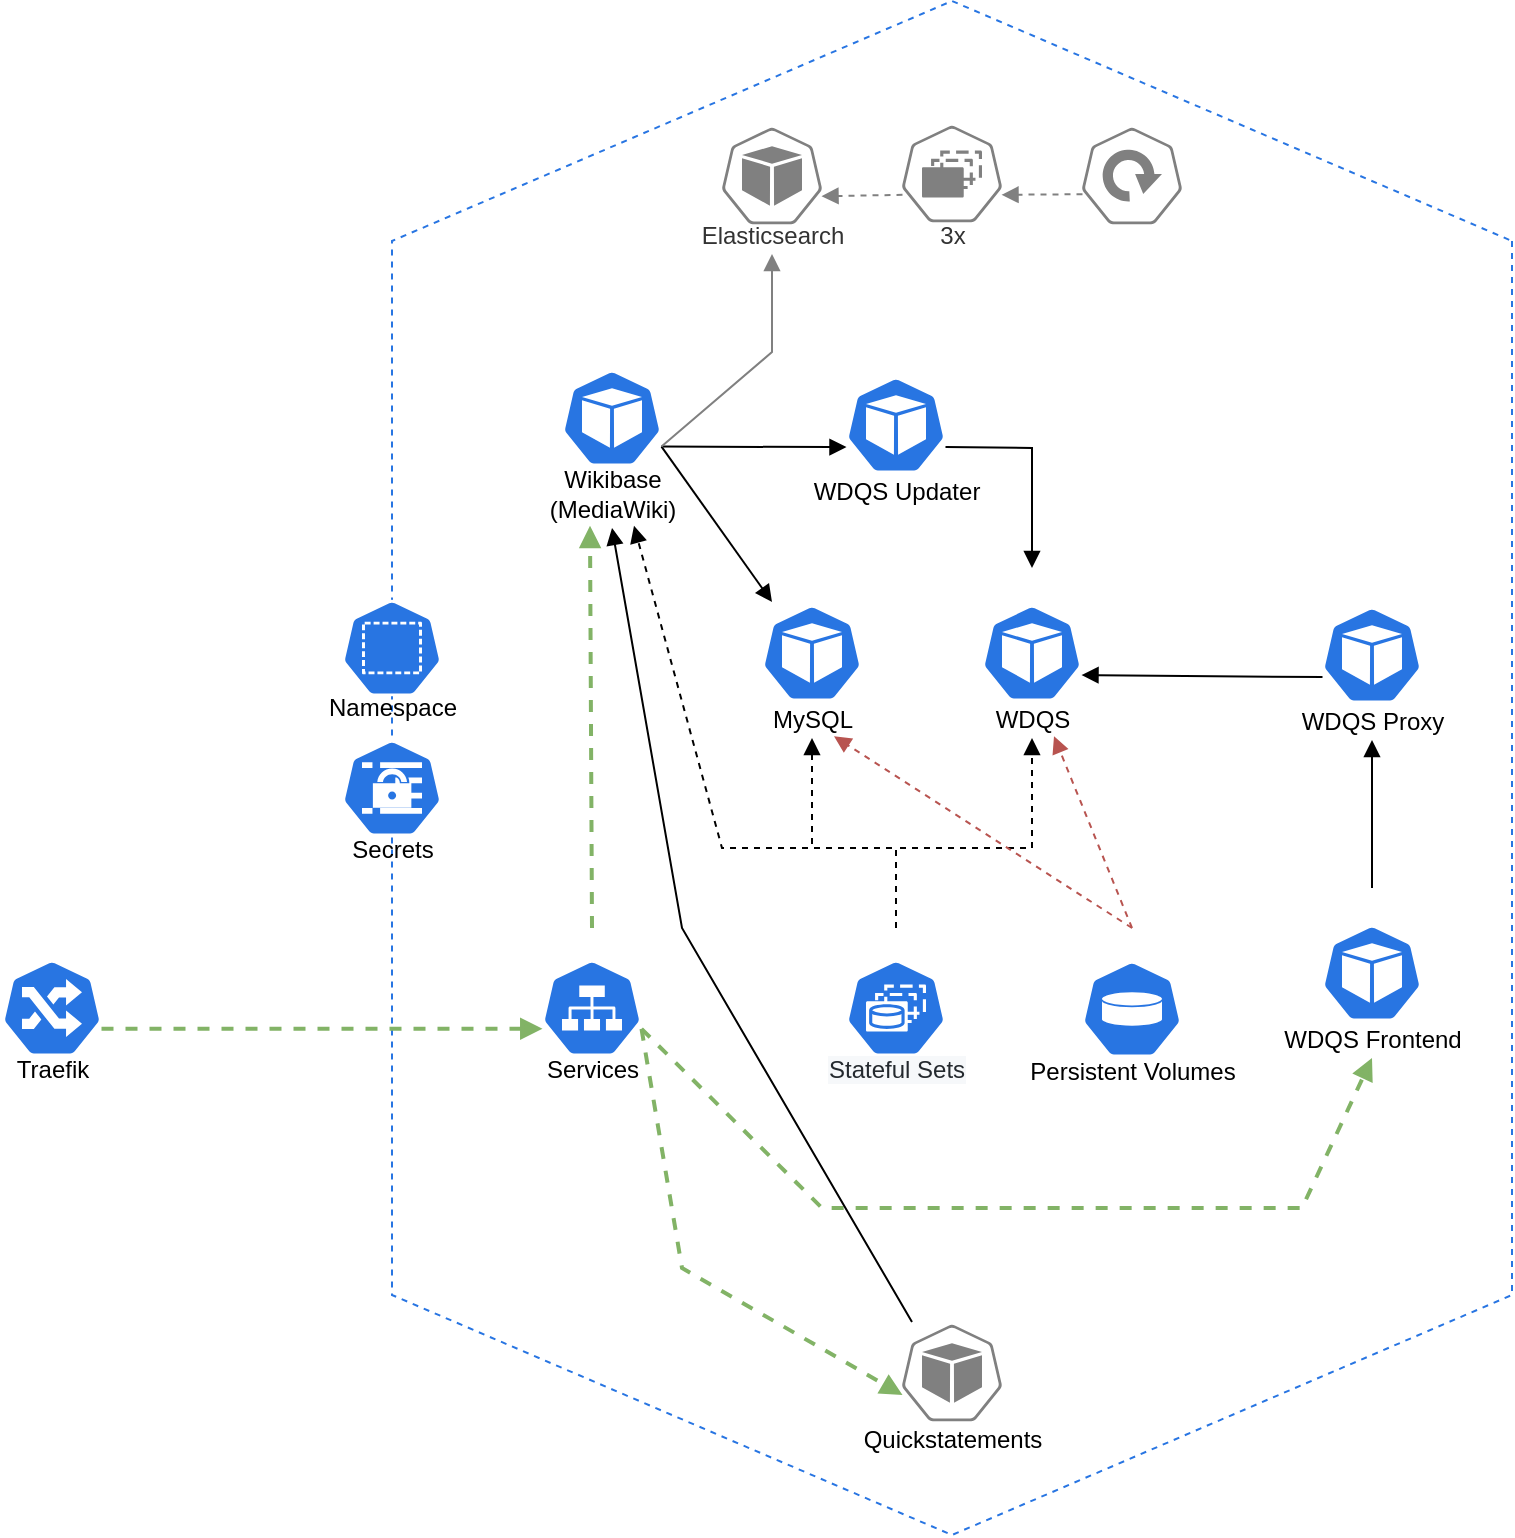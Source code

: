 <mxfile version="14.1.8" type="device" pages="2"><diagram name="Architecture" id="d66fe2ae-3e9f-cf2f-6d29-e24063ad5d60"><mxGraphModel dx="2206" dy="831" grid="1" gridSize="10" guides="1" tooltips="1" connect="1" arrows="1" fold="1" page="1" pageScale="1" pageWidth="1100" pageHeight="850" background="#ffffff" math="0" shadow="0"><root><mxCell id="0"/><mxCell id="1" parent="0"/><mxCell id="_IL8Zq_-WUz4x8abNuXp-5" value="" style="shape=hexagon;perimeter=hexagonPerimeter2;whiteSpace=wrap;html=1;fixedSize=1;strokeWidth=1;size=120;rotation=90;strokeColor=#2875E2;dashed=1;" parent="1" vertex="1"><mxGeometry x="-798.5" y="160" width="767" height="560" as="geometry"/></mxCell><mxCell id="_IL8Zq_-WUz4x8abNuXp-14" style="edgeStyle=none;rounded=0;orthogonalLoop=1;jettySize=auto;html=1;exitX=0.995;exitY=0.63;exitDx=0;exitDy=0;exitPerimeter=0;entryX=0.1;entryY=0.2;entryDx=0;entryDy=0;entryPerimeter=0;endArrow=block;endFill=1;" parent="1" source="_IL8Zq_-WUz4x8abNuXp-8" target="_IL8Zq_-WUz4x8abNuXp-13" edge="1"><mxGeometry relative="1" as="geometry"/></mxCell><mxCell id="_IL8Zq_-WUz4x8abNuXp-27" style="edgeStyle=none;rounded=0;orthogonalLoop=1;jettySize=auto;html=1;exitX=0.995;exitY=0.63;exitDx=0;exitDy=0;exitPerimeter=0;entryX=0.005;entryY=0.63;entryDx=0;entryDy=0;entryPerimeter=0;endArrow=block;endFill=1;" parent="1" source="_IL8Zq_-WUz4x8abNuXp-8" target="_IL8Zq_-WUz4x8abNuXp-26" edge="1"><mxGeometry relative="1" as="geometry"/></mxCell><mxCell id="_IL8Zq_-WUz4x8abNuXp-45" style="edgeStyle=none;rounded=0;orthogonalLoop=1;jettySize=auto;html=1;entryX=0.5;entryY=1;entryDx=0;entryDy=0;entryPerimeter=0;endArrow=block;endFill=1;strokeWidth=1;exitX=0.995;exitY=0.63;exitDx=0;exitDy=0;exitPerimeter=0;fillColor=#f5f5f5;strokeColor=#808080;" parent="1" source="_IL8Zq_-WUz4x8abNuXp-8" target="_IL8Zq_-WUz4x8abNuXp-44" edge="1"><mxGeometry relative="1" as="geometry"><Array as="points"><mxPoint x="-505" y="232"/></Array></mxGeometry></mxCell><mxCell id="_IL8Zq_-WUz4x8abNuXp-8" value="Wikibase&lt;br&gt;(MediaWiki)" style="html=1;dashed=0;whitespace=wrap;fillColor=#2875E2;strokeColor=#ffffff;points=[[0.005,0.63,0],[0.1,0.2,0],[0.9,0.2,0],[0.5,0,0],[0.995,0.63,0],[0.72,0.99,0],[0.5,1,0],[0.28,0.99,0]];shape=mxgraph.kubernetes.icon;prIcon=pod;verticalAlign=bottom;" parent="1" vertex="1"><mxGeometry x="-610" y="210" width="50" height="110" as="geometry"/></mxCell><mxCell id="_IL8Zq_-WUz4x8abNuXp-36" style="edgeStyle=none;rounded=0;orthogonalLoop=1;jettySize=auto;html=1;exitX=0.995;exitY=0.63;exitDx=0;exitDy=0;exitPerimeter=0;entryX=0.005;entryY=0.63;entryDx=0;entryDy=0;entryPerimeter=0;dashed=1;endArrow=block;endFill=1;fillColor=#d5e8d4;strokeColor=#82b366;strokeWidth=2;" parent="1" source="_IL8Zq_-WUz4x8abNuXp-1" target="_IL8Zq_-WUz4x8abNuXp-33" edge="1"><mxGeometry relative="1" as="geometry"/></mxCell><mxCell id="_IL8Zq_-WUz4x8abNuXp-1" value="Traefik" style="html=1;dashed=0;whitespace=wrap;fillColor=#2875E2;strokeColor=#ffffff;points=[[0.005,0.63,0],[0.1,0.2,0],[0.9,0.2,0],[0.5,0,0],[0.995,0.63,0],[0.72,0.99,0],[0.5,1,0],[0.28,0.99,0]];shape=mxgraph.kubernetes.icon;prIcon=ing;verticalAlign=bottom;spacingTop=0;" parent="1" vertex="1"><mxGeometry x="-890" y="520" width="50" height="80" as="geometry"/></mxCell><mxCell id="_IL8Zq_-WUz4x8abNuXp-13" value="MySQL" style="html=1;dashed=0;whitespace=wrap;fillColor=#2875E2;strokeColor=#ffffff;points=[[0.005,0.63,0],[0.1,0.2,0],[0.9,0.2,0],[0.5,0,0],[0.995,0.63,0],[0.72,0.99,0],[0.5,1,0],[0.28,0.99,0]];shape=mxgraph.kubernetes.icon;prIcon=pod;verticalAlign=bottom;" parent="1" vertex="1"><mxGeometry x="-510" y="340" width="50" height="85" as="geometry"/></mxCell><mxCell id="_IL8Zq_-WUz4x8abNuXp-16" value="WDQS" style="html=1;dashed=0;whitespace=wrap;fillColor=#2875E2;strokeColor=#ffffff;points=[[0.005,0.63,0],[0.1,0.2,0],[0.9,0.2,0],[0.5,0,0],[0.995,0.63,0],[0.72,0.99,0],[0.5,1,0],[0.28,0.99,0]];shape=mxgraph.kubernetes.icon;prIcon=pod;verticalAlign=bottom;" parent="1" vertex="1"><mxGeometry x="-400" y="340" width="50" height="85" as="geometry"/></mxCell><mxCell id="_IL8Zq_-WUz4x8abNuXp-28" style="edgeStyle=none;rounded=0;orthogonalLoop=1;jettySize=auto;html=1;exitX=0.995;exitY=0.63;exitDx=0;exitDy=0;exitPerimeter=0;entryX=0.5;entryY=0;entryDx=0;entryDy=0;entryPerimeter=0;endArrow=block;endFill=1;" parent="1" source="_IL8Zq_-WUz4x8abNuXp-26" target="_IL8Zq_-WUz4x8abNuXp-16" edge="1"><mxGeometry relative="1" as="geometry"><Array as="points"><mxPoint x="-375" y="280"/></Array></mxGeometry></mxCell><mxCell id="_IL8Zq_-WUz4x8abNuXp-26" value="WDQS Updater" style="html=1;dashed=0;whitespace=wrap;fillColor=#2875E2;strokeColor=#ffffff;points=[[0.005,0.63,0],[0.1,0.2,0],[0.9,0.2,0],[0.5,0,0],[0.995,0.63,0],[0.72,0.99,0],[0.5,1,0],[0.28,0.99,0]];shape=mxgraph.kubernetes.icon;prIcon=pod;verticalAlign=bottom;" parent="1" vertex="1"><mxGeometry x="-468" y="226" width="50" height="85" as="geometry"/></mxCell><mxCell id="_IL8Zq_-WUz4x8abNuXp-31" style="edgeStyle=none;rounded=0;orthogonalLoop=1;jettySize=auto;html=1;entryX=0.5;entryY=1;entryDx=0;entryDy=0;entryPerimeter=0;endArrow=block;endFill=1;dashed=1;" parent="1" source="_IL8Zq_-WUz4x8abNuXp-30" target="_IL8Zq_-WUz4x8abNuXp-13" edge="1"><mxGeometry relative="1" as="geometry"><Array as="points"><mxPoint x="-443" y="480"/><mxPoint x="-485" y="480"/></Array></mxGeometry></mxCell><mxCell id="_IL8Zq_-WUz4x8abNuXp-32" style="edgeStyle=none;rounded=0;orthogonalLoop=1;jettySize=auto;html=1;entryX=0.5;entryY=1;entryDx=0;entryDy=0;entryPerimeter=0;endArrow=block;endFill=1;dashed=1;" parent="1" source="_IL8Zq_-WUz4x8abNuXp-30" target="_IL8Zq_-WUz4x8abNuXp-16" edge="1"><mxGeometry relative="1" as="geometry"><Array as="points"><mxPoint x="-443" y="480"/><mxPoint x="-375" y="480"/></Array></mxGeometry></mxCell><mxCell id="_IL8Zq_-WUz4x8abNuXp-40" style="edgeStyle=none;rounded=0;orthogonalLoop=1;jettySize=auto;html=1;exitX=0.5;exitY=0;exitDx=0;exitDy=0;exitPerimeter=0;entryX=0.72;entryY=0.99;entryDx=0;entryDy=0;entryPerimeter=0;endArrow=block;endFill=1;dashed=1;" parent="1" source="_IL8Zq_-WUz4x8abNuXp-30" target="_IL8Zq_-WUz4x8abNuXp-8" edge="1"><mxGeometry relative="1" as="geometry"><Array as="points"><mxPoint x="-443" y="480"/><mxPoint x="-530" y="480"/></Array></mxGeometry></mxCell><mxCell id="_IL8Zq_-WUz4x8abNuXp-30" value="&lt;span style=&quot;color: rgb(36 , 41 , 46) ; background-color: rgb(246 , 248 , 250)&quot;&gt;&lt;font style=&quot;font-size: 12px&quot;&gt;Stateful Sets&lt;br&gt;&lt;/font&gt;&lt;/span&gt;" style="html=1;dashed=0;whitespace=wrap;fillColor=#2875E2;strokeColor=#ffffff;points=[[0.005,0.63,0],[0.1,0.2,0],[0.9,0.2,0],[0.5,0,0],[0.995,0.63,0],[0.72,0.99,0],[0.5,1,0],[0.28,0.99,0]];shape=mxgraph.kubernetes.icon;prIcon=sts;align=center;verticalAlign=bottom;" parent="1" vertex="1"><mxGeometry x="-468" y="520" width="50" height="80" as="geometry"/></mxCell><mxCell id="_IL8Zq_-WUz4x8abNuXp-35" style="edgeStyle=none;rounded=0;orthogonalLoop=1;jettySize=auto;html=1;exitX=0.5;exitY=0;exitDx=0;exitDy=0;exitPerimeter=0;dashed=1;endArrow=block;endFill=1;entryX=0.28;entryY=0.99;entryDx=0;entryDy=0;entryPerimeter=0;fillColor=#d5e8d4;strokeColor=#82b366;strokeWidth=2;" parent="1" source="_IL8Zq_-WUz4x8abNuXp-33" target="_IL8Zq_-WUz4x8abNuXp-8" edge="1"><mxGeometry relative="1" as="geometry"/></mxCell><mxCell id="_IL8Zq_-WUz4x8abNuXp-38" style="edgeStyle=none;rounded=0;orthogonalLoop=1;jettySize=auto;html=1;exitX=0.995;exitY=0.63;exitDx=0;exitDy=0;exitPerimeter=0;entryX=0.5;entryY=1;entryDx=0;entryDy=0;entryPerimeter=0;dashed=1;endArrow=block;endFill=1;fillColor=#d5e8d4;strokeColor=#82b366;strokeWidth=2;" parent="1" source="_IL8Zq_-WUz4x8abNuXp-33" target="_IL8Zq_-WUz4x8abNuXp-37" edge="1"><mxGeometry relative="1" as="geometry"><Array as="points"><mxPoint x="-480" y="660"/><mxPoint x="-240" y="660"/></Array></mxGeometry></mxCell><mxCell id="e1nTvHIESug4aS_iqUvi-3" style="rounded=0;orthogonalLoop=1;jettySize=auto;html=1;exitX=0.995;exitY=0.63;exitDx=0;exitDy=0;exitPerimeter=0;entryX=0.005;entryY=0.63;entryDx=0;entryDy=0;entryPerimeter=0;endArrow=block;endFill=1;dashed=1;fillColor=#d5e8d4;strokeColor=#82b366;strokeWidth=2;" parent="1" source="_IL8Zq_-WUz4x8abNuXp-33" target="e1nTvHIESug4aS_iqUvi-2" edge="1"><mxGeometry relative="1" as="geometry"><Array as="points"><mxPoint x="-550" y="690"/></Array></mxGeometry></mxCell><mxCell id="_IL8Zq_-WUz4x8abNuXp-33" value="Services" style="html=1;dashed=0;whitespace=wrap;fillColor=#2875E2;strokeColor=#ffffff;points=[[0.005,0.63,0],[0.1,0.2,0],[0.9,0.2,0],[0.5,0,0],[0.995,0.63,0],[0.72,0.99,0],[0.5,1,0],[0.28,0.99,0]];shape=mxgraph.kubernetes.icon;prIcon=svc;align=center;verticalAlign=bottom;" parent="1" vertex="1"><mxGeometry x="-620" y="520" width="50" height="80" as="geometry"/></mxCell><mxCell id="_IL8Zq_-WUz4x8abNuXp-42" style="edgeStyle=none;rounded=0;orthogonalLoop=1;jettySize=auto;html=1;exitX=0.5;exitY=0;exitDx=0;exitDy=0;exitPerimeter=0;entryX=0.72;entryY=0.99;entryDx=0;entryDy=0;entryPerimeter=0;dashed=1;endArrow=block;endFill=1;fillColor=#f8cecc;strokeColor=#b85450;" parent="1" source="_IL8Zq_-WUz4x8abNuXp-34" target="_IL8Zq_-WUz4x8abNuXp-16" edge="1"><mxGeometry relative="1" as="geometry"/></mxCell><mxCell id="_IL8Zq_-WUz4x8abNuXp-34" value="Persistent Volumes" style="html=1;dashed=0;whitespace=wrap;fillColor=#2875E2;strokeColor=#ffffff;points=[[0.005,0.63,0],[0.1,0.2,0],[0.9,0.2,0],[0.5,0,0],[0.995,0.63,0],[0.72,0.99,0],[0.5,1,0],[0.28,0.99,0]];shape=mxgraph.kubernetes.icon;prIcon=pv;align=center;verticalAlign=bottom;" parent="1" vertex="1"><mxGeometry x="-350" y="520" width="50" height="81" as="geometry"/></mxCell><mxCell id="_IL8Zq_-WUz4x8abNuXp-39" style="edgeStyle=none;rounded=0;orthogonalLoop=1;jettySize=auto;html=1;exitX=0.005;exitY=0.63;exitDx=0;exitDy=0;exitPerimeter=0;entryX=0.995;entryY=0.63;entryDx=0;entryDy=0;entryPerimeter=0;endArrow=block;endFill=1;" parent="1" source="NFd3esU9thwVP_hJrYfx-1" target="_IL8Zq_-WUz4x8abNuXp-16" edge="1"><mxGeometry relative="1" as="geometry"/></mxCell><mxCell id="NFd3esU9thwVP_hJrYfx-6" style="edgeStyle=orthogonalEdgeStyle;rounded=0;orthogonalLoop=1;jettySize=auto;html=1;exitX=0.5;exitY=0;exitDx=0;exitDy=0;exitPerimeter=0;entryX=0.5;entryY=1;entryDx=0;entryDy=0;entryPerimeter=0;endArrow=block;endFill=1;" parent="1" source="_IL8Zq_-WUz4x8abNuXp-37" target="NFd3esU9thwVP_hJrYfx-1" edge="1"><mxGeometry relative="1" as="geometry"/></mxCell><mxCell id="_IL8Zq_-WUz4x8abNuXp-37" value="WDQS Frontend" style="html=1;dashed=0;whitespace=wrap;fillColor=#2875E2;strokeColor=#ffffff;points=[[0.005,0.63,0],[0.1,0.2,0],[0.9,0.2,0],[0.5,0,0],[0.995,0.63,0],[0.72,0.99,0],[0.5,1,0],[0.28,0.99,0]];shape=mxgraph.kubernetes.icon;prIcon=pod;verticalAlign=bottom;" parent="1" vertex="1"><mxGeometry x="-230" y="500" width="50" height="85" as="geometry"/></mxCell><mxCell id="_IL8Zq_-WUz4x8abNuXp-43" value="Namespace" style="html=1;dashed=0;whitespace=wrap;fillColor=#2875E2;strokeColor=#ffffff;points=[[0.005,0.63,0],[0.1,0.2,0],[0.9,0.2,0],[0.5,0,0],[0.995,0.63,0],[0.72,0.99,0],[0.5,1,0],[0.28,0.99,0]];shape=mxgraph.kubernetes.icon;prIcon=ns;align=center;verticalAlign=bottom;" parent="1" vertex="1"><mxGeometry x="-720" y="341" width="50" height="78" as="geometry"/></mxCell><mxCell id="_IL8Zq_-WUz4x8abNuXp-44" value="Elasticsearch" style="html=1;dashed=0;whitespace=wrap;points=[[0.005,0.63,0],[0.1,0.2,0],[0.9,0.2,0],[0.5,0,0],[0.995,0.63,0],[0.72,0.99,0],[0.5,1,0],[0.28,0.99,0]];shape=mxgraph.kubernetes.icon;prIcon=pod;align=center;verticalAlign=bottom;fontColor=#333333;strokeColor=#808080;fillColor=none;" parent="1" vertex="1"><mxGeometry x="-530" y="105" width="50" height="78" as="geometry"/></mxCell><mxCell id="_IL8Zq_-WUz4x8abNuXp-48" style="edgeStyle=none;rounded=0;orthogonalLoop=1;jettySize=auto;html=1;exitX=0.005;exitY=0.63;exitDx=0;exitDy=0;exitPerimeter=0;entryX=0.995;entryY=0.63;entryDx=0;entryDy=0;entryPerimeter=0;endArrow=block;endFill=1;strokeWidth=1;strokeColor=#808080;dashed=1;" parent="1" source="_IL8Zq_-WUz4x8abNuXp-46" target="_IL8Zq_-WUz4x8abNuXp-44" edge="1"><mxGeometry relative="1" as="geometry"/></mxCell><mxCell id="_IL8Zq_-WUz4x8abNuXp-46" value="3x" style="html=1;dashed=0;whitespace=wrap;points=[[0.005,0.63,0],[0.1,0.2,0],[0.9,0.2,0],[0.5,0,0],[0.995,0.63,0],[0.72,0.99,0],[0.5,1,0],[0.28,0.99,0]];shape=mxgraph.kubernetes.icon;prIcon=rs;align=center;verticalAlign=bottom;fontColor=#333333;strokeColor=#808080;fillColor=none;" parent="1" vertex="1"><mxGeometry x="-440" y="103" width="50" height="80" as="geometry"/></mxCell><mxCell id="_IL8Zq_-WUz4x8abNuXp-49" style="edgeStyle=none;rounded=0;orthogonalLoop=1;jettySize=auto;html=1;exitX=0.005;exitY=0.63;exitDx=0;exitDy=0;exitPerimeter=0;entryX=0.995;entryY=0.63;entryDx=0;entryDy=0;entryPerimeter=0;endArrow=block;endFill=1;strokeWidth=1;strokeColor=#808080;dashed=1;" parent="1" source="_IL8Zq_-WUz4x8abNuXp-47" target="_IL8Zq_-WUz4x8abNuXp-46" edge="1"><mxGeometry relative="1" as="geometry"/></mxCell><mxCell id="_IL8Zq_-WUz4x8abNuXp-47" value="" style="html=1;dashed=0;whitespace=wrap;points=[[0.005,0.63,0],[0.1,0.2,0],[0.9,0.2,0],[0.5,0,0],[0.995,0.63,0],[0.72,0.99,0],[0.5,1,0],[0.28,0.99,0]];shape=mxgraph.kubernetes.icon;prIcon=deploy;align=center;verticalAlign=bottom;fontColor=#333333;strokeColor=#808080;fillColor=none;" parent="1" vertex="1"><mxGeometry x="-350" y="109" width="50" height="70" as="geometry"/></mxCell><mxCell id="H0XvLpFR1a4N1J-SJH_W-1" value="Secrets" style="html=1;dashed=0;whitespace=wrap;fillColor=#2875E2;strokeColor=#ffffff;points=[[0.005,0.63,0],[0.1,0.2,0],[0.9,0.2,0],[0.5,0,0],[0.995,0.63,0],[0.72,0.99,0],[0.5,1,0],[0.28,0.99,0]];shape=mxgraph.kubernetes.icon;prIcon=secret;verticalAlign=bottom;" parent="1" vertex="1"><mxGeometry x="-720" y="410" width="50" height="80" as="geometry"/></mxCell><mxCell id="NFd3esU9thwVP_hJrYfx-1" value="WDQS Proxy" style="html=1;dashed=0;whitespace=wrap;fillColor=#2875E2;strokeColor=#ffffff;points=[[0.005,0.63,0],[0.1,0.2,0],[0.9,0.2,0],[0.5,0,0],[0.995,0.63,0],[0.72,0.99,0],[0.5,1,0],[0.28,0.99,0]];shape=mxgraph.kubernetes.icon;prIcon=pod;verticalAlign=bottom;" parent="1" vertex="1"><mxGeometry x="-230" y="341" width="50" height="85" as="geometry"/></mxCell><mxCell id="NFd3esU9thwVP_hJrYfx-3" style="edgeStyle=none;rounded=0;orthogonalLoop=1;jettySize=auto;html=1;dashed=1;endArrow=block;endFill=1;fillColor=#f8cecc;strokeColor=#b85450;exitX=0.5;exitY=0;exitDx=0;exitDy=0;exitPerimeter=0;entryX=0.72;entryY=0.99;entryDx=0;entryDy=0;entryPerimeter=0;" parent="1" source="_IL8Zq_-WUz4x8abNuXp-34" target="_IL8Zq_-WUz4x8abNuXp-13" edge="1"><mxGeometry relative="1" as="geometry"><mxPoint x="-325" y="520" as="sourcePoint"/><mxPoint x="-420" y="460" as="targetPoint"/></mxGeometry></mxCell><mxCell id="e1nTvHIESug4aS_iqUvi-4" style="edgeStyle=none;rounded=0;orthogonalLoop=1;jettySize=auto;html=1;exitX=0.1;exitY=0.2;exitDx=0;exitDy=0;exitPerimeter=0;entryX=0.5;entryY=1;entryDx=0;entryDy=0;entryPerimeter=0;endArrow=block;endFill=1;" parent="1" source="e1nTvHIESug4aS_iqUvi-2" target="_IL8Zq_-WUz4x8abNuXp-8" edge="1"><mxGeometry relative="1" as="geometry"><Array as="points"><mxPoint x="-550" y="520"/></Array></mxGeometry></mxCell><mxCell id="e1nTvHIESug4aS_iqUvi-2" value="Quickstatements" style="html=1;dashed=0;whitespace=wrap;points=[[0.005,0.63,0],[0.1,0.2,0],[0.9,0.2,0],[0.5,0,0],[0.995,0.63,0],[0.72,0.99,0],[0.5,1,0],[0.28,0.99,0]];shape=mxgraph.kubernetes.icon;prIcon=pod;verticalAlign=bottom;strokeColor=#808080;fillColor=#FFFFFF;" parent="1" vertex="1"><mxGeometry x="-440" y="700" width="50" height="85" as="geometry"/></mxCell></root></mxGraphModel></diagram><diagram id="t3rKvXi-S5nAcY452DV8" name="HA-Topology"><mxGraphModel dx="1106" dy="831" grid="1" gridSize="10" guides="1" tooltips="1" connect="1" arrows="1" fold="1" page="1" pageScale="1" pageWidth="827" pageHeight="1169" math="0" shadow="0"><root><mxCell id="awhta-ijl_ebsHnKQynn-0"/><mxCell id="awhta-ijl_ebsHnKQynn-1" parent="awhta-ijl_ebsHnKQynn-0"/><mxCell id="9Q5-TB9Rpxwk5VMJYjQL-0" value="" style="shape=hexagon;perimeter=hexagonPerimeter2;whiteSpace=wrap;html=1;fixedSize=1;strokeWidth=1;size=120;rotation=90;strokeColor=#2875E2;dashed=1;" vertex="1" parent="awhta-ijl_ebsHnKQynn-1"><mxGeometry x="280" y="470.01" width="420" height="385.75" as="geometry"/></mxCell><mxCell id="3e3W7JmmCDxjBxsxvT4f-0" value="Elasticsearch 3x" style="html=1;dashed=0;whitespace=wrap;points=[[0.005,0.63,0],[0.1,0.2,0],[0.9,0.2,0],[0.5,0,0],[0.995,0.63,0],[0.72,0.99,0],[0.5,1,0],[0.28,0.99,0]];shape=mxgraph.kubernetes.icon;prIcon=node;verticalAlign=bottom;fontColor=#333333;strokeColor=#808080;fillColor=#FFFFFF;" vertex="1" parent="awhta-ijl_ebsHnKQynn-1"><mxGeometry x="389" y="300" width="50" height="80" as="geometry"/></mxCell><mxCell id="3e3W7JmmCDxjBxsxvT4f-1" value="Kubernetes Control Plane Node&lt;br&gt;3x" style="html=1;dashed=0;whitespace=wrap;fillColor=#2875E2;strokeColor=#ffffff;points=[[0.005,0.63,0],[0.1,0.2,0],[0.9,0.2,0],[0.5,0,0],[0.995,0.63,0],[0.72,0.99,0],[0.5,1,0],[0.28,0.99,0]];shape=mxgraph.kubernetes.icon;prIcon=node;verticalAlign=bottom;" vertex="1" parent="awhta-ijl_ebsHnKQynn-1"><mxGeometry x="389" y="150" width="50" height="110" as="geometry"/></mxCell><mxCell id="cbGGO8FbuyIQy9swY7gX-0" value="MediaWiki/Wikibase" style="html=1;dashed=0;whitespace=wrap;fillColor=#2875E2;strokeColor=#ffffff;points=[[0.005,0.63,0],[0.1,0.2,0],[0.9,0.2,0],[0.5,0,0],[0.995,0.63,0],[0.72,0.99,0],[0.5,1,0],[0.28,0.99,0]];shape=mxgraph.kubernetes.icon;prIcon=node;verticalAlign=bottom;" vertex="1" parent="awhta-ijl_ebsHnKQynn-1"><mxGeometry x="150" y="300" width="50" height="80" as="geometry"/></mxCell><mxCell id="lKGQAXgF8st0dotp0AeY-0" value="MySQL" style="html=1;dashed=0;whitespace=wrap;fillColor=#2875E2;strokeColor=#ffffff;points=[[0.005,0.63,0],[0.1,0.2,0],[0.9,0.2,0],[0.5,0,0],[0.995,0.63,0],[0.72,0.99,0],[0.5,1,0],[0.28,0.99,0]];shape=mxgraph.kubernetes.icon;prIcon=node;verticalAlign=bottom;" vertex="1" parent="awhta-ijl_ebsHnKQynn-1"><mxGeometry x="510" y="300" width="50" height="80" as="geometry"/></mxCell><mxCell id="cP4sLaLrzy9mZdONqsPF-0" style="rounded=0;orthogonalLoop=1;jettySize=auto;html=1;entryX=0;entryY=0.25;entryDx=0;entryDy=0;endArrow=block;endFill=1;" edge="1" parent="awhta-ijl_ebsHnKQynn-1" source="zXLF_IKQTn36CUIYHP_z-0" target="9Q5-TB9Rpxwk5VMJYjQL-0"><mxGeometry relative="1" as="geometry"/></mxCell><mxCell id="zXLF_IKQTn36CUIYHP_z-0" value="Node(s)" style="html=1;dashed=0;whitespace=wrap;fillColor=#2875E2;strokeColor=#ffffff;points=[[0.005,0.63,0],[0.1,0.2,0],[0.9,0.2,0],[0.5,0,0],[0.995,0.63,0],[0.72,0.99,0],[0.5,1,0],[0.28,0.99,0]];shape=mxgraph.kubernetes.icon;prIcon=node;verticalAlign=bottom;" vertex="1" parent="awhta-ijl_ebsHnKQynn-1"><mxGeometry x="630" y="300" width="50" height="80" as="geometry"/></mxCell><mxCell id="zXLF_IKQTn36CUIYHP_z-1" value="WDQS" style="html=1;dashed=0;whitespace=wrap;fillColor=#2875E2;strokeColor=#ffffff;points=[[0.005,0.63,0],[0.1,0.2,0],[0.9,0.2,0],[0.5,0,0],[0.995,0.63,0],[0.72,0.99,0],[0.5,1,0],[0.28,0.99,0]];shape=mxgraph.kubernetes.icon;prIcon=node;verticalAlign=bottom;" vertex="1" parent="awhta-ijl_ebsHnKQynn-1"><mxGeometry x="270" y="300" width="50" height="80" as="geometry"/></mxCell><mxCell id="xNN1Jt_yGMLILs5n-UWk-0" value="WDQS Updater" style="html=1;dashed=0;whitespace=wrap;fillColor=#2875E2;strokeColor=#ffffff;points=[[0.005,0.63,0],[0.1,0.2,0],[0.9,0.2,0],[0.5,0,0],[0.995,0.63,0],[0.72,0.99,0],[0.5,1,0],[0.28,0.99,0]];shape=mxgraph.kubernetes.icon;prIcon=pod;verticalAlign=bottom;" vertex="1" parent="awhta-ijl_ebsHnKQynn-1"><mxGeometry x="364" y="620.37" width="50" height="85" as="geometry"/></mxCell><mxCell id="xNN1Jt_yGMLILs5n-UWk-1" value="WDQS Frontend" style="html=1;dashed=0;whitespace=wrap;fillColor=#2875E2;strokeColor=#ffffff;points=[[0.005,0.63,0],[0.1,0.2,0],[0.9,0.2,0],[0.5,0,0],[0.995,0.63,0],[0.72,0.99,0],[0.5,1,0],[0.28,0.99,0]];shape=mxgraph.kubernetes.icon;prIcon=pod;verticalAlign=bottom;" vertex="1" parent="awhta-ijl_ebsHnKQynn-1"><mxGeometry x="570" y="620.38" width="50" height="85" as="geometry"/></mxCell><mxCell id="xNN1Jt_yGMLILs5n-UWk-2" value="WDQS Proxy" style="html=1;dashed=0;whitespace=wrap;fillColor=#2875E2;strokeColor=#ffffff;points=[[0.005,0.63,0],[0.1,0.2,0],[0.9,0.2,0],[0.5,0,0],[0.995,0.63,0],[0.72,0.99,0],[0.5,1,0],[0.28,0.99,0]];shape=mxgraph.kubernetes.icon;prIcon=pod;verticalAlign=bottom;" vertex="1" parent="awhta-ijl_ebsHnKQynn-1"><mxGeometry x="465" y="510" width="50" height="85" as="geometry"/></mxCell><mxCell id="xNN1Jt_yGMLILs5n-UWk-3" value="Quickstatements" style="html=1;dashed=0;whitespace=wrap;points=[[0.005,0.63,0],[0.1,0.2,0],[0.9,0.2,0],[0.5,0,0],[0.995,0.63,0],[0.72,0.99,0],[0.5,1,0],[0.28,0.99,0]];shape=mxgraph.kubernetes.icon;prIcon=pod;verticalAlign=bottom;strokeColor=#808080;fillColor=#FFFFFF;" vertex="1" parent="awhta-ijl_ebsHnKQynn-1"><mxGeometry x="465" y="718.25" width="50" height="85" as="geometry"/></mxCell></root></mxGraphModel></diagram></mxfile>